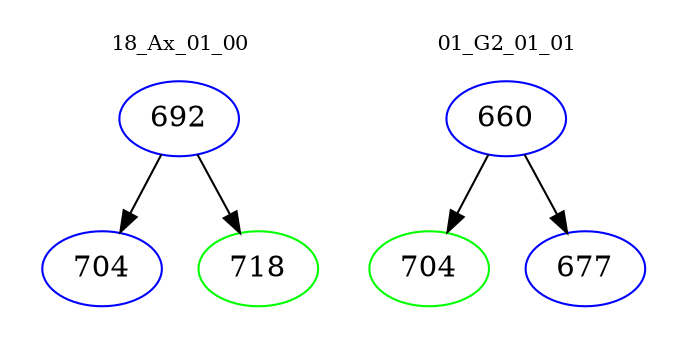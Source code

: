 digraph{
subgraph cluster_0 {
color = white
label = "18_Ax_01_00";
fontsize=10;
T0_692 [label="692", color="blue"]
T0_692 -> T0_704 [color="black"]
T0_704 [label="704", color="blue"]
T0_692 -> T0_718 [color="black"]
T0_718 [label="718", color="green"]
}
subgraph cluster_1 {
color = white
label = "01_G2_01_01";
fontsize=10;
T1_660 [label="660", color="blue"]
T1_660 -> T1_704 [color="black"]
T1_704 [label="704", color="green"]
T1_660 -> T1_677 [color="black"]
T1_677 [label="677", color="blue"]
}
}
